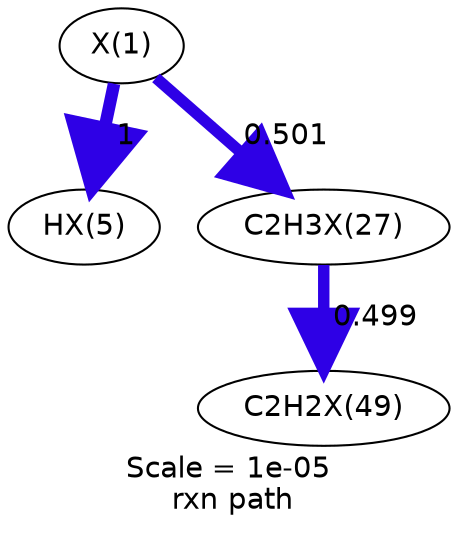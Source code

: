 digraph reaction_paths {
center=1;
s15 -> s16[fontname="Helvetica", style="setlinewidth(6)", arrowsize=3, color="0.7, 1.5, 0.9"
, label=" 1"];
s15 -> s17[fontname="Helvetica", style="setlinewidth(5.48)", arrowsize=2.74, color="0.7, 1, 0.9"
, label=" 0.501"];
s17 -> s21[fontname="Helvetica", style="setlinewidth(5.48)", arrowsize=2.74, color="0.7, 0.999, 0.9"
, label=" 0.499"];
s15 [ fontname="Helvetica", label="X(1)"];
s16 [ fontname="Helvetica", label="HX(5)"];
s17 [ fontname="Helvetica", label="C2H3X(27)"];
s21 [ fontname="Helvetica", label="C2H2X(49)"];
 label = "Scale = 1e-05\l rxn path";
 fontname = "Helvetica";
}
